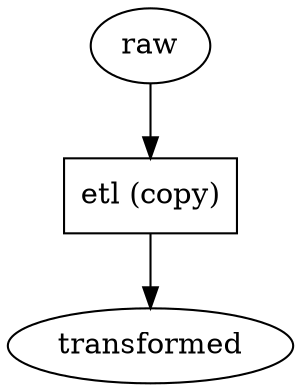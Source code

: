 digraph {

    raw[label="raw", weight="0.2"];
    transformed[label="transformed", weight="0.2"];
    etl[label="etl (copy)", weight="0.2", shape="box"];

    // connections
    raw -> etl -> transformed
}
